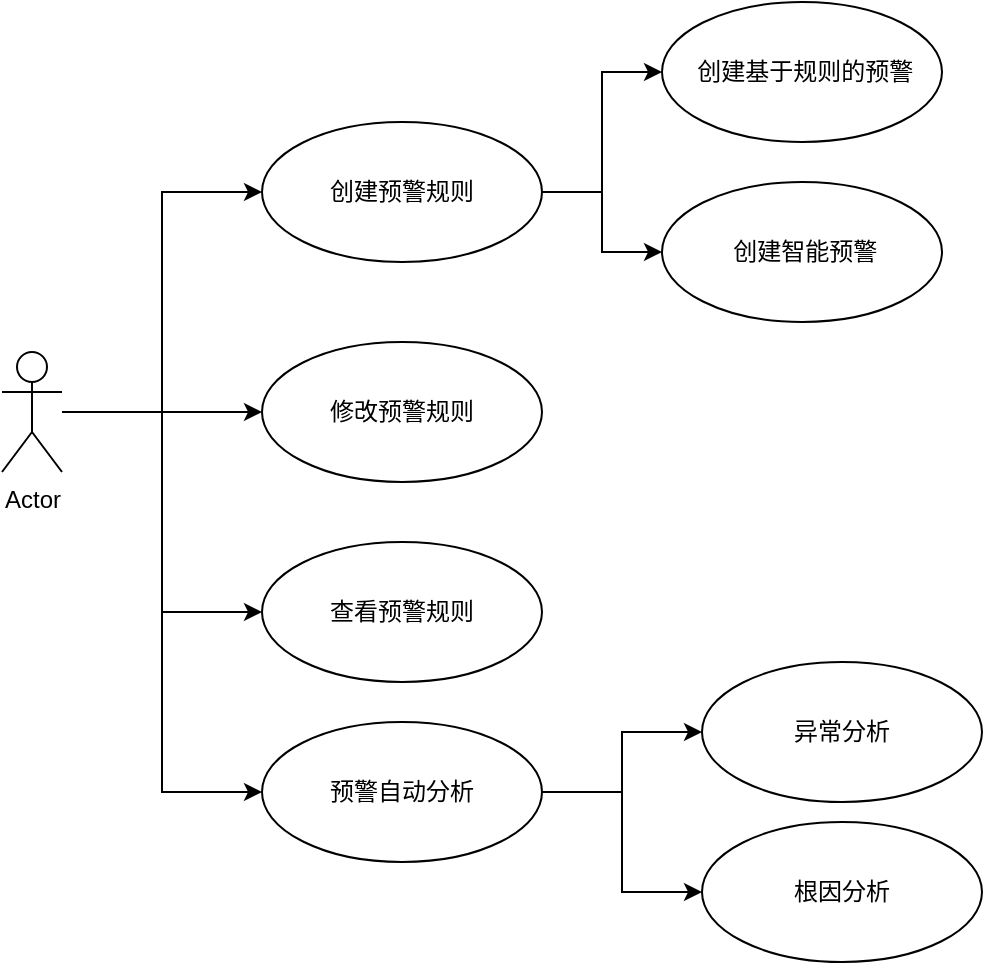 <mxfile version="17.2.5" type="github">
  <diagram id="ZJ3P73_0GnTi9dQlcdip" name="Page-1">
    <mxGraphModel dx="1697" dy="909" grid="1" gridSize="10" guides="1" tooltips="1" connect="1" arrows="1" fold="1" page="1" pageScale="1" pageWidth="827" pageHeight="1169" math="0" shadow="0">
      <root>
        <mxCell id="0" />
        <mxCell id="1" parent="0" />
        <mxCell id="4DyUonKK345yeLOGrlKA-6" style="edgeStyle=orthogonalEdgeStyle;rounded=0;orthogonalLoop=1;jettySize=auto;html=1;" edge="1" parent="1" source="qfR6J_gvIjfCB1Atp6Te-1" target="4DyUonKK345yeLOGrlKA-4">
          <mxGeometry relative="1" as="geometry" />
        </mxCell>
        <mxCell id="4DyUonKK345yeLOGrlKA-7" style="edgeStyle=orthogonalEdgeStyle;rounded=0;orthogonalLoop=1;jettySize=auto;html=1;entryX=0;entryY=0.5;entryDx=0;entryDy=0;" edge="1" parent="1" source="qfR6J_gvIjfCB1Atp6Te-1" target="qfR6J_gvIjfCB1Atp6Te-2">
          <mxGeometry relative="1" as="geometry" />
        </mxCell>
        <mxCell id="4DyUonKK345yeLOGrlKA-8" style="edgeStyle=orthogonalEdgeStyle;rounded=0;orthogonalLoop=1;jettySize=auto;html=1;entryX=0;entryY=0.5;entryDx=0;entryDy=0;" edge="1" parent="1" source="qfR6J_gvIjfCB1Atp6Te-1" target="4DyUonKK345yeLOGrlKA-5">
          <mxGeometry relative="1" as="geometry" />
        </mxCell>
        <mxCell id="4DyUonKK345yeLOGrlKA-12" style="edgeStyle=orthogonalEdgeStyle;rounded=0;orthogonalLoop=1;jettySize=auto;html=1;entryX=0;entryY=0.5;entryDx=0;entryDy=0;" edge="1" parent="1" source="qfR6J_gvIjfCB1Atp6Te-1" target="4DyUonKK345yeLOGrlKA-11">
          <mxGeometry relative="1" as="geometry" />
        </mxCell>
        <mxCell id="qfR6J_gvIjfCB1Atp6Te-1" value="Actor" style="shape=umlActor;verticalLabelPosition=bottom;verticalAlign=top;html=1;" parent="1" vertex="1">
          <mxGeometry x="370" y="475" width="30" height="60" as="geometry" />
        </mxCell>
        <mxCell id="4DyUonKK345yeLOGrlKA-9" style="edgeStyle=orthogonalEdgeStyle;rounded=0;orthogonalLoop=1;jettySize=auto;html=1;" edge="1" parent="1" source="qfR6J_gvIjfCB1Atp6Te-2" target="4DyUonKK345yeLOGrlKA-2">
          <mxGeometry relative="1" as="geometry" />
        </mxCell>
        <mxCell id="4DyUonKK345yeLOGrlKA-10" style="edgeStyle=orthogonalEdgeStyle;rounded=0;orthogonalLoop=1;jettySize=auto;html=1;" edge="1" parent="1" source="qfR6J_gvIjfCB1Atp6Te-2" target="4DyUonKK345yeLOGrlKA-3">
          <mxGeometry relative="1" as="geometry" />
        </mxCell>
        <mxCell id="qfR6J_gvIjfCB1Atp6Te-2" value="创建预警规则" style="ellipse;whiteSpace=wrap;html=1;" parent="1" vertex="1">
          <mxGeometry x="500" y="360" width="140" height="70" as="geometry" />
        </mxCell>
        <mxCell id="4DyUonKK345yeLOGrlKA-2" value="&amp;nbsp;创建基于规则的预警" style="ellipse;whiteSpace=wrap;html=1;" vertex="1" parent="1">
          <mxGeometry x="700" y="300" width="140" height="70" as="geometry" />
        </mxCell>
        <mxCell id="4DyUonKK345yeLOGrlKA-3" value="&amp;nbsp;创建智能预警" style="ellipse;whiteSpace=wrap;html=1;" vertex="1" parent="1">
          <mxGeometry x="700" y="390" width="140" height="70" as="geometry" />
        </mxCell>
        <mxCell id="4DyUonKK345yeLOGrlKA-4" value="修改预警规则" style="ellipse;whiteSpace=wrap;html=1;" vertex="1" parent="1">
          <mxGeometry x="500" y="470" width="140" height="70" as="geometry" />
        </mxCell>
        <mxCell id="4DyUonKK345yeLOGrlKA-5" value="查看预警规则" style="ellipse;whiteSpace=wrap;html=1;" vertex="1" parent="1">
          <mxGeometry x="500" y="570" width="140" height="70" as="geometry" />
        </mxCell>
        <mxCell id="4DyUonKK345yeLOGrlKA-13" style="edgeStyle=orthogonalEdgeStyle;rounded=0;orthogonalLoop=1;jettySize=auto;html=1;" edge="1" parent="1" source="4DyUonKK345yeLOGrlKA-11" target="4DyUonKK345yeLOGrlKA-14">
          <mxGeometry relative="1" as="geometry">
            <mxPoint x="720" y="670" as="targetPoint" />
          </mxGeometry>
        </mxCell>
        <mxCell id="4DyUonKK345yeLOGrlKA-16" style="edgeStyle=orthogonalEdgeStyle;rounded=0;orthogonalLoop=1;jettySize=auto;html=1;" edge="1" parent="1" source="4DyUonKK345yeLOGrlKA-11" target="4DyUonKK345yeLOGrlKA-15">
          <mxGeometry relative="1" as="geometry" />
        </mxCell>
        <mxCell id="4DyUonKK345yeLOGrlKA-11" value="预警自动分析" style="ellipse;whiteSpace=wrap;html=1;" vertex="1" parent="1">
          <mxGeometry x="500" y="660" width="140" height="70" as="geometry" />
        </mxCell>
        <mxCell id="4DyUonKK345yeLOGrlKA-14" value="异常分析" style="ellipse;whiteSpace=wrap;html=1;" vertex="1" parent="1">
          <mxGeometry x="720" y="630" width="140" height="70" as="geometry" />
        </mxCell>
        <mxCell id="4DyUonKK345yeLOGrlKA-15" value="根因分析" style="ellipse;whiteSpace=wrap;html=1;" vertex="1" parent="1">
          <mxGeometry x="720" y="710" width="140" height="70" as="geometry" />
        </mxCell>
      </root>
    </mxGraphModel>
  </diagram>
</mxfile>
